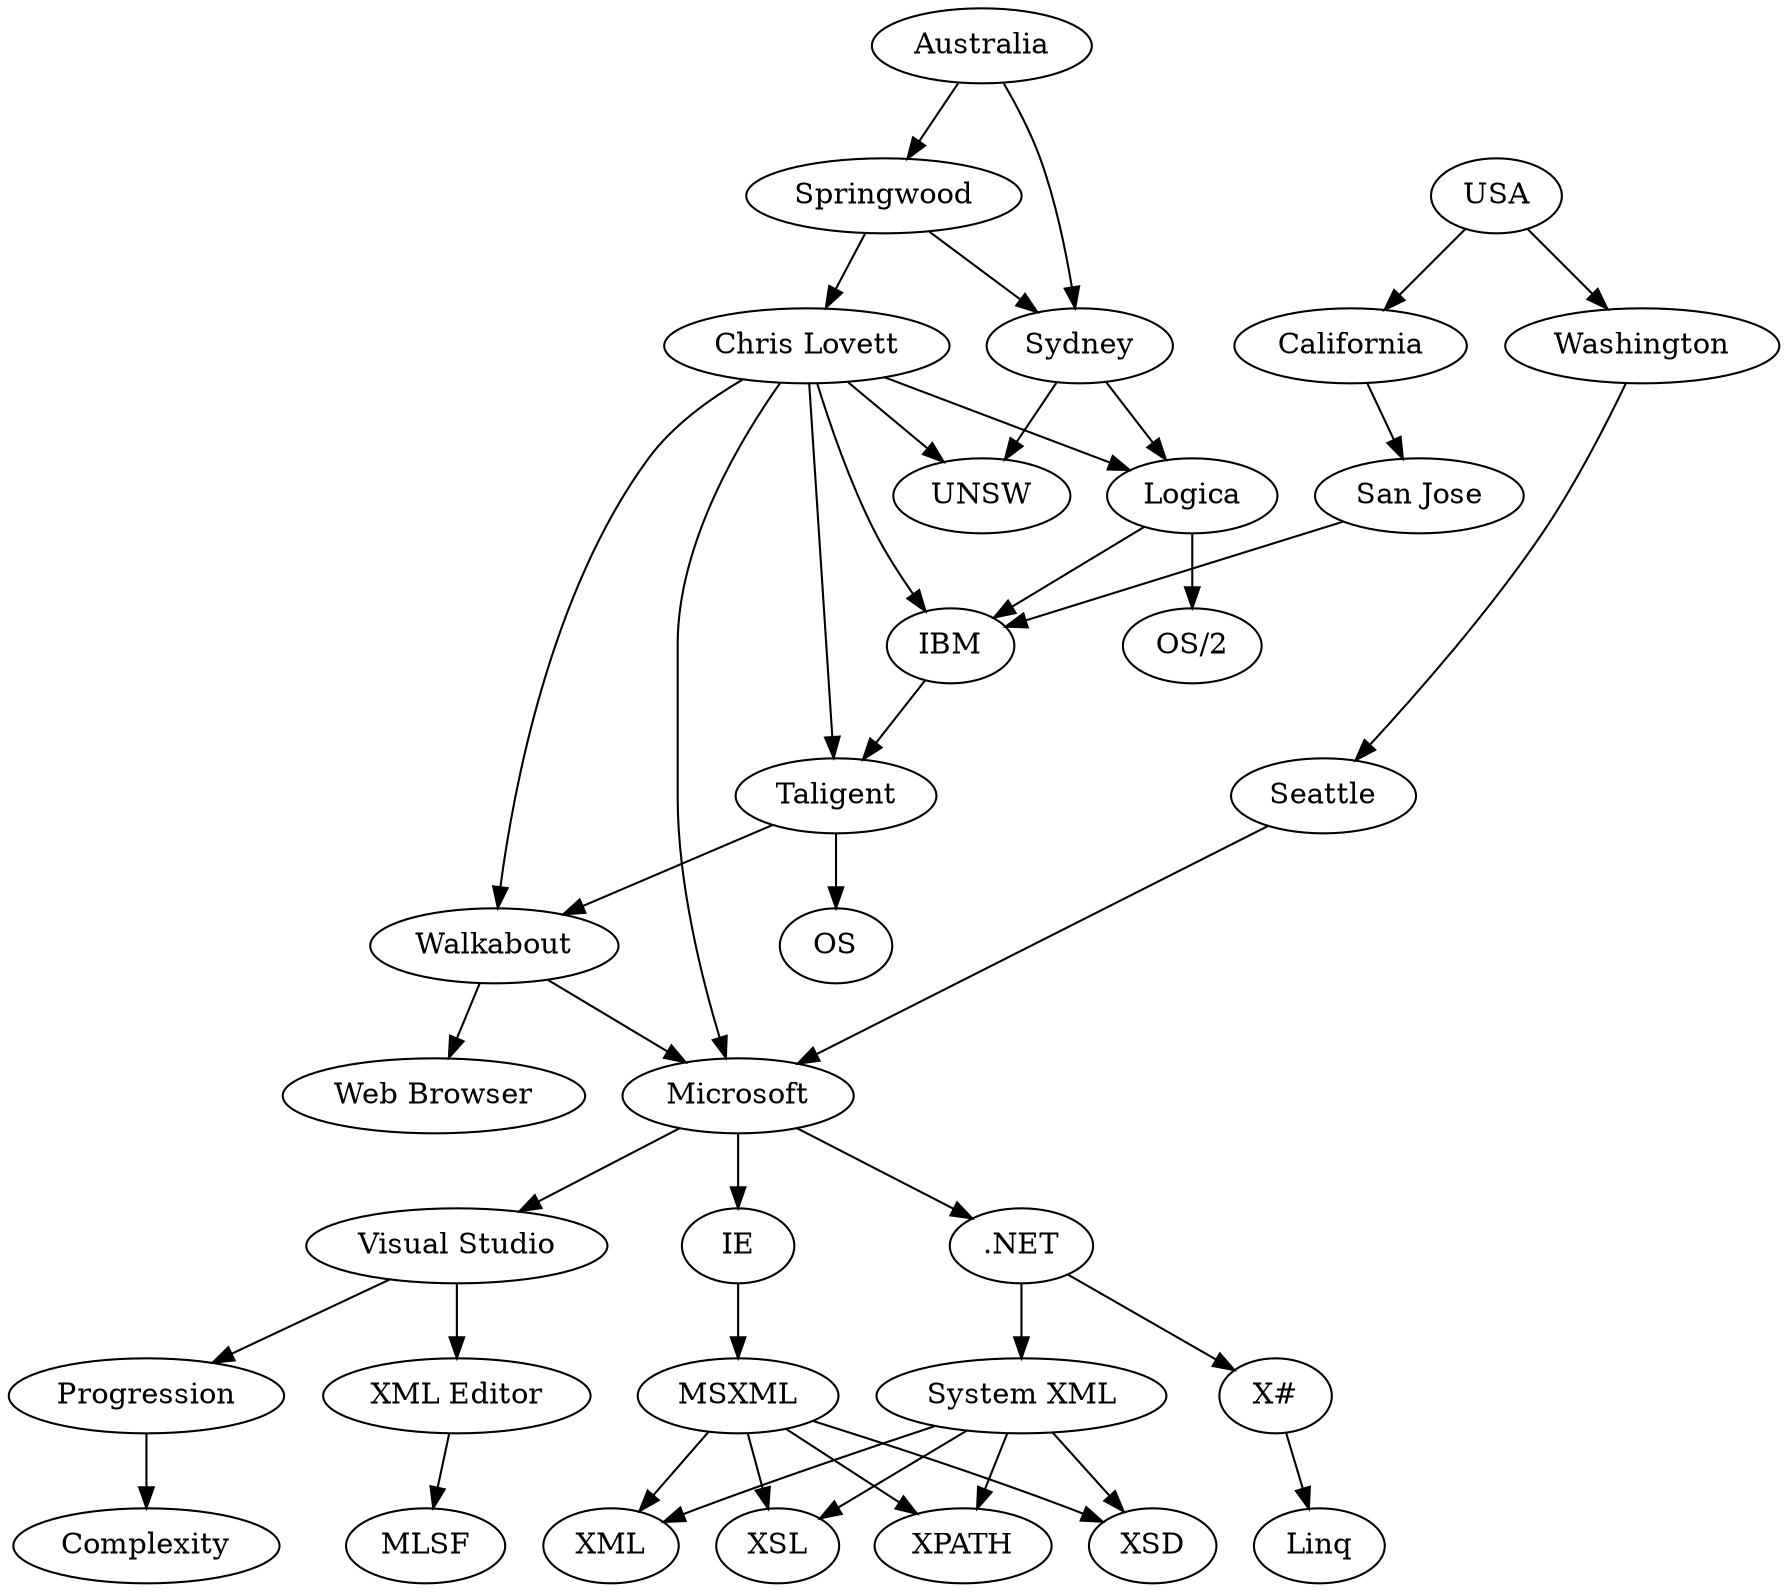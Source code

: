 digraph lovett {

chris [ label="Chris Lovett"]
sanj [label="San Jose"]
os2 [label="OS/2"]
sysxml [label="System XML"]
xmled [label="XML Editor"]
vs [label="Visual Studio"]
wb [label="Web Browser"]
net [label=".NET"]



Australia -> Springwood
Springwood -> Sydney
Australia -> Sydney
Springwood-> chris
chris -> UNSW
chris -> Logica
chris -> IBM
chris -> Taligent
chris -> Walkabout
chris -> Microsoft
Sydney -> Logica
Sydney -> UNSW
USA -> California
USA -> Washington
California-> sanj
sanj -> IBM
Washington -> Seattle
Seattle -> Microsoft
Logica->os2
Logica -> IBM
IBM -> Taligent
Taligent -> OS
Taligent -> Walkabout
Walkabout -> wb
Walkabout-> Microsoft
Microsoft ->vs
vs -> Progression
Progression -> Complexity
vs -> xmled
xmled -> MLSF
Microsoft ->  IE
Microsoft -> net


xsharp [label="X#"]

net -> xsharp
net -> sysxml
IE -> MSXML
MSXML -> XPATH
MSXML -> XSD
MSXML -> XML
MSXML -> XSL
sysxml -> XML
sysxml -> XSL
sysxml ->XSD
sysxml ->XPATH
xsharp->Linq
}